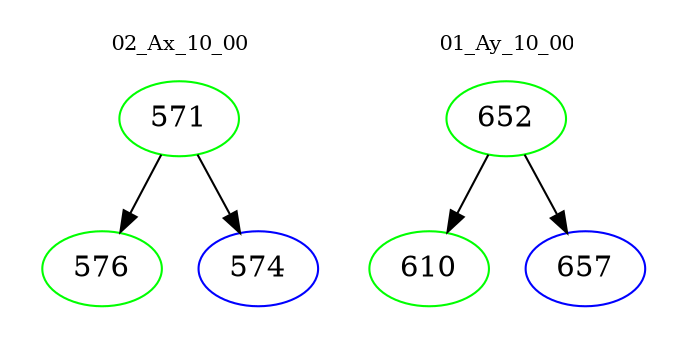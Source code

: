 digraph{
subgraph cluster_0 {
color = white
label = "02_Ax_10_00";
fontsize=10;
T0_571 [label="571", color="green"]
T0_571 -> T0_576 [color="black"]
T0_576 [label="576", color="green"]
T0_571 -> T0_574 [color="black"]
T0_574 [label="574", color="blue"]
}
subgraph cluster_1 {
color = white
label = "01_Ay_10_00";
fontsize=10;
T1_652 [label="652", color="green"]
T1_652 -> T1_610 [color="black"]
T1_610 [label="610", color="green"]
T1_652 -> T1_657 [color="black"]
T1_657 [label="657", color="blue"]
}
}
